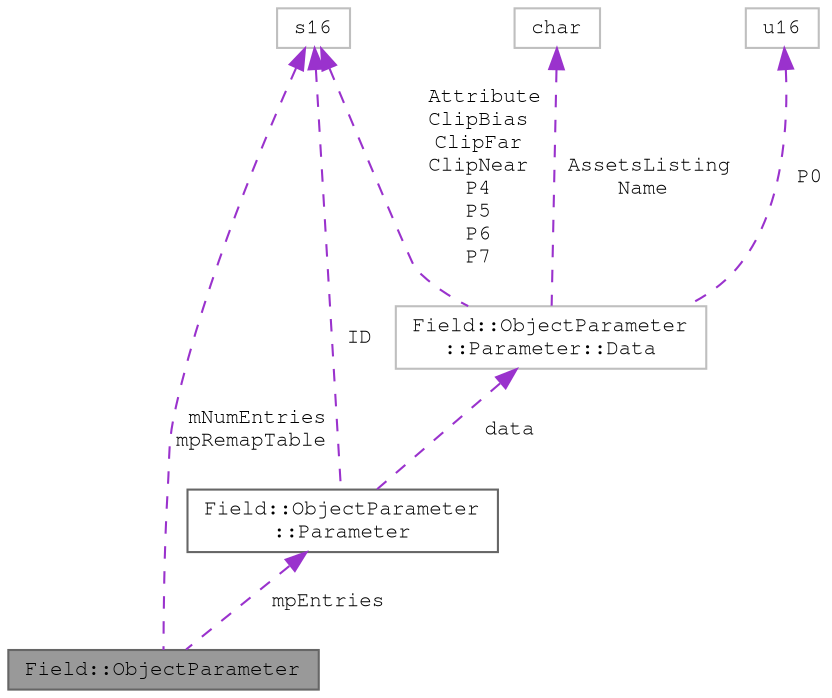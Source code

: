 digraph "Field::ObjectParameter"
{
 // LATEX_PDF_SIZE
  bgcolor="transparent";
  edge [fontname=FreeMono,fontsize=10,labelfontname=FreeMono,labelfontsize=10];
  node [fontname=FreeMono,fontsize=10,shape=box,height=0.2,width=0.4];
  Node1 [label="Field::ObjectParameter",height=0.2,width=0.4,color="gray40", fillcolor="grey60", style="filled", fontcolor="black",tooltip=" "];
  Node2 -> Node1 [dir="back",color="darkorchid3",style="dashed",label=" mNumEntries\nmpRemapTable" ];
  Node2 [label="s16",height=0.2,width=0.4,color="grey75", fillcolor="white", style="filled",tooltip=" "];
  Node3 -> Node1 [dir="back",color="darkorchid3",style="dashed",label=" mpEntries" ];
  Node3 [label="Field::ObjectParameter\l::Parameter",height=0.2,width=0.4,color="gray40", fillcolor="white", style="filled",URL="$class_field_1_1_object_parameter.html#struct_field_1_1_object_parameter_1_1_parameter",tooltip="sizeof=0x74"];
  Node2 -> Node3 [dir="back",color="darkorchid3",style="dashed",label=" ID" ];
  Node4 -> Node3 [dir="back",color="darkorchid3",style="dashed",label=" data" ];
  Node4 [label="Field::ObjectParameter\l::Parameter::Data",height=0.2,width=0.4,color="grey75", fillcolor="white", style="filled",URL="$class_field_1_1_object_parameter.html#struct_field_1_1_object_parameter_1_1_parameter_1_1_data",tooltip=" "];
  Node5 -> Node4 [dir="back",color="darkorchid3",style="dashed",label=" AssetsListing\nName" ];
  Node5 [label="char",height=0.2,width=0.4,color="grey75", fillcolor="white", style="filled",tooltip=" "];
  Node6 -> Node4 [dir="back",color="darkorchid3",style="dashed",label=" P0" ];
  Node6 [label="u16",height=0.2,width=0.4,color="grey75", fillcolor="white", style="filled",URL="$classu16.html",tooltip=" "];
  Node2 -> Node4 [dir="back",color="darkorchid3",style="dashed",label=" Attribute\nClipBias\nClipFar\nClipNear\nP4\nP5\nP6\nP7" ];
}

